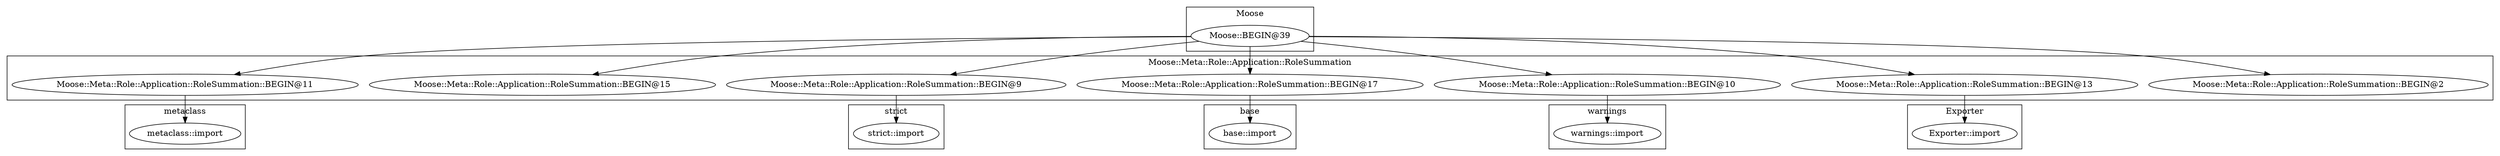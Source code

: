 digraph {
graph [overlap=false]
subgraph cluster_Moose {
	label="Moose";
	"Moose::BEGIN@39";
}
subgraph cluster_metaclass {
	label="metaclass";
	"metaclass::import";
}
subgraph cluster_base {
	label="base";
	"base::import";
}
subgraph cluster_Exporter {
	label="Exporter";
	"Exporter::import";
}
subgraph cluster_warnings {
	label="warnings";
	"warnings::import";
}
subgraph cluster_Moose_Meta_Role_Application_RoleSummation {
	label="Moose::Meta::Role::Application::RoleSummation";
	"Moose::Meta::Role::Application::RoleSummation::BEGIN@2";
	"Moose::Meta::Role::Application::RoleSummation::BEGIN@11";
	"Moose::Meta::Role::Application::RoleSummation::BEGIN@9";
	"Moose::Meta::Role::Application::RoleSummation::BEGIN@17";
	"Moose::Meta::Role::Application::RoleSummation::BEGIN@10";
	"Moose::Meta::Role::Application::RoleSummation::BEGIN@15";
	"Moose::Meta::Role::Application::RoleSummation::BEGIN@13";
}
subgraph cluster_strict {
	label="strict";
	"strict::import";
}
"Moose::Meta::Role::Application::RoleSummation::BEGIN@13" -> "Exporter::import";
"Moose::BEGIN@39" -> "Moose::Meta::Role::Application::RoleSummation::BEGIN@13";
"Moose::BEGIN@39" -> "Moose::Meta::Role::Application::RoleSummation::BEGIN@9";
"Moose::Meta::Role::Application::RoleSummation::BEGIN@11" -> "metaclass::import";
"Moose::BEGIN@39" -> "Moose::Meta::Role::Application::RoleSummation::BEGIN@10";
"Moose::BEGIN@39" -> "Moose::Meta::Role::Application::RoleSummation::BEGIN@15";
"Moose::Meta::Role::Application::RoleSummation::BEGIN@17" -> "base::import";
"Moose::Meta::Role::Application::RoleSummation::BEGIN@10" -> "warnings::import";
"Moose::BEGIN@39" -> "Moose::Meta::Role::Application::RoleSummation::BEGIN@2";
"Moose::Meta::Role::Application::RoleSummation::BEGIN@9" -> "strict::import";
"Moose::BEGIN@39" -> "Moose::Meta::Role::Application::RoleSummation::BEGIN@11";
"Moose::BEGIN@39" -> "Moose::Meta::Role::Application::RoleSummation::BEGIN@17";
}

